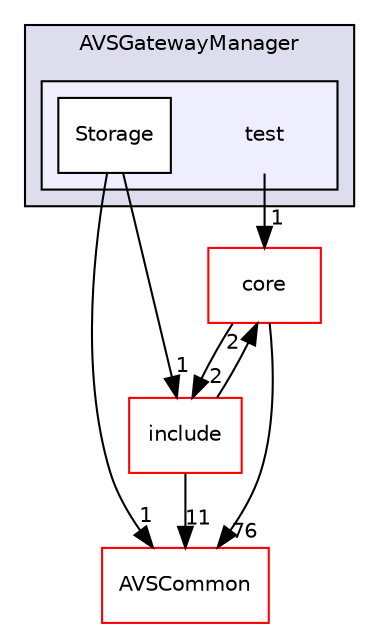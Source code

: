 digraph "/workplace/avs-device-sdk/AVSGatewayManager/test" {
  compound=true
  node [ fontsize="10", fontname="Helvetica"];
  edge [ labelfontsize="10", labelfontname="Helvetica"];
  subgraph clusterdir_393484519c59ac99088674c9b5ebc5b9 {
    graph [ bgcolor="#ddddee", pencolor="black", label="AVSGatewayManager" fontname="Helvetica", fontsize="10", URL="dir_393484519c59ac99088674c9b5ebc5b9.html"]
  subgraph clusterdir_3452ac387f4a812fbaa78b3d7d3fb653 {
    graph [ bgcolor="#eeeeff", pencolor="black", label="" URL="dir_3452ac387f4a812fbaa78b3d7d3fb653.html"];
    dir_3452ac387f4a812fbaa78b3d7d3fb653 [shape=plaintext label="test"];
    dir_f19d4533b867a1ef1fc916bbd03d7bc3 [shape=box label="Storage" color="black" fillcolor="white" style="filled" URL="dir_f19d4533b867a1ef1fc916bbd03d7bc3.html"];
  }
  }
  dir_93cb2441605e861868ee09096766059d [shape=box label="include" fillcolor="white" style="filled" color="red" URL="dir_93cb2441605e861868ee09096766059d.html"];
  dir_13e65effb2bde530b17b3d5eefcd0266 [shape=box label="AVSCommon" fillcolor="white" style="filled" color="red" URL="dir_13e65effb2bde530b17b3d5eefcd0266.html"];
  dir_4270bfced15e0e73154b13468c7c9ad9 [shape=box label="core" fillcolor="white" style="filled" color="red" URL="dir_4270bfced15e0e73154b13468c7c9ad9.html"];
  dir_93cb2441605e861868ee09096766059d->dir_13e65effb2bde530b17b3d5eefcd0266 [headlabel="11", labeldistance=1.5 headhref="dir_000248_000017.html"];
  dir_93cb2441605e861868ee09096766059d->dir_4270bfced15e0e73154b13468c7c9ad9 [headlabel="2", labeldistance=1.5 headhref="dir_000248_000461.html"];
  dir_4270bfced15e0e73154b13468c7c9ad9->dir_93cb2441605e861868ee09096766059d [headlabel="2", labeldistance=1.5 headhref="dir_000461_000248.html"];
  dir_4270bfced15e0e73154b13468c7c9ad9->dir_13e65effb2bde530b17b3d5eefcd0266 [headlabel="76", labeldistance=1.5 headhref="dir_000461_000017.html"];
  dir_3452ac387f4a812fbaa78b3d7d3fb653->dir_4270bfced15e0e73154b13468c7c9ad9 [headlabel="1", labeldistance=1.5 headhref="dir_000253_000461.html"];
  dir_f19d4533b867a1ef1fc916bbd03d7bc3->dir_93cb2441605e861868ee09096766059d [headlabel="1", labeldistance=1.5 headhref="dir_000254_000248.html"];
  dir_f19d4533b867a1ef1fc916bbd03d7bc3->dir_13e65effb2bde530b17b3d5eefcd0266 [headlabel="1", labeldistance=1.5 headhref="dir_000254_000017.html"];
}
